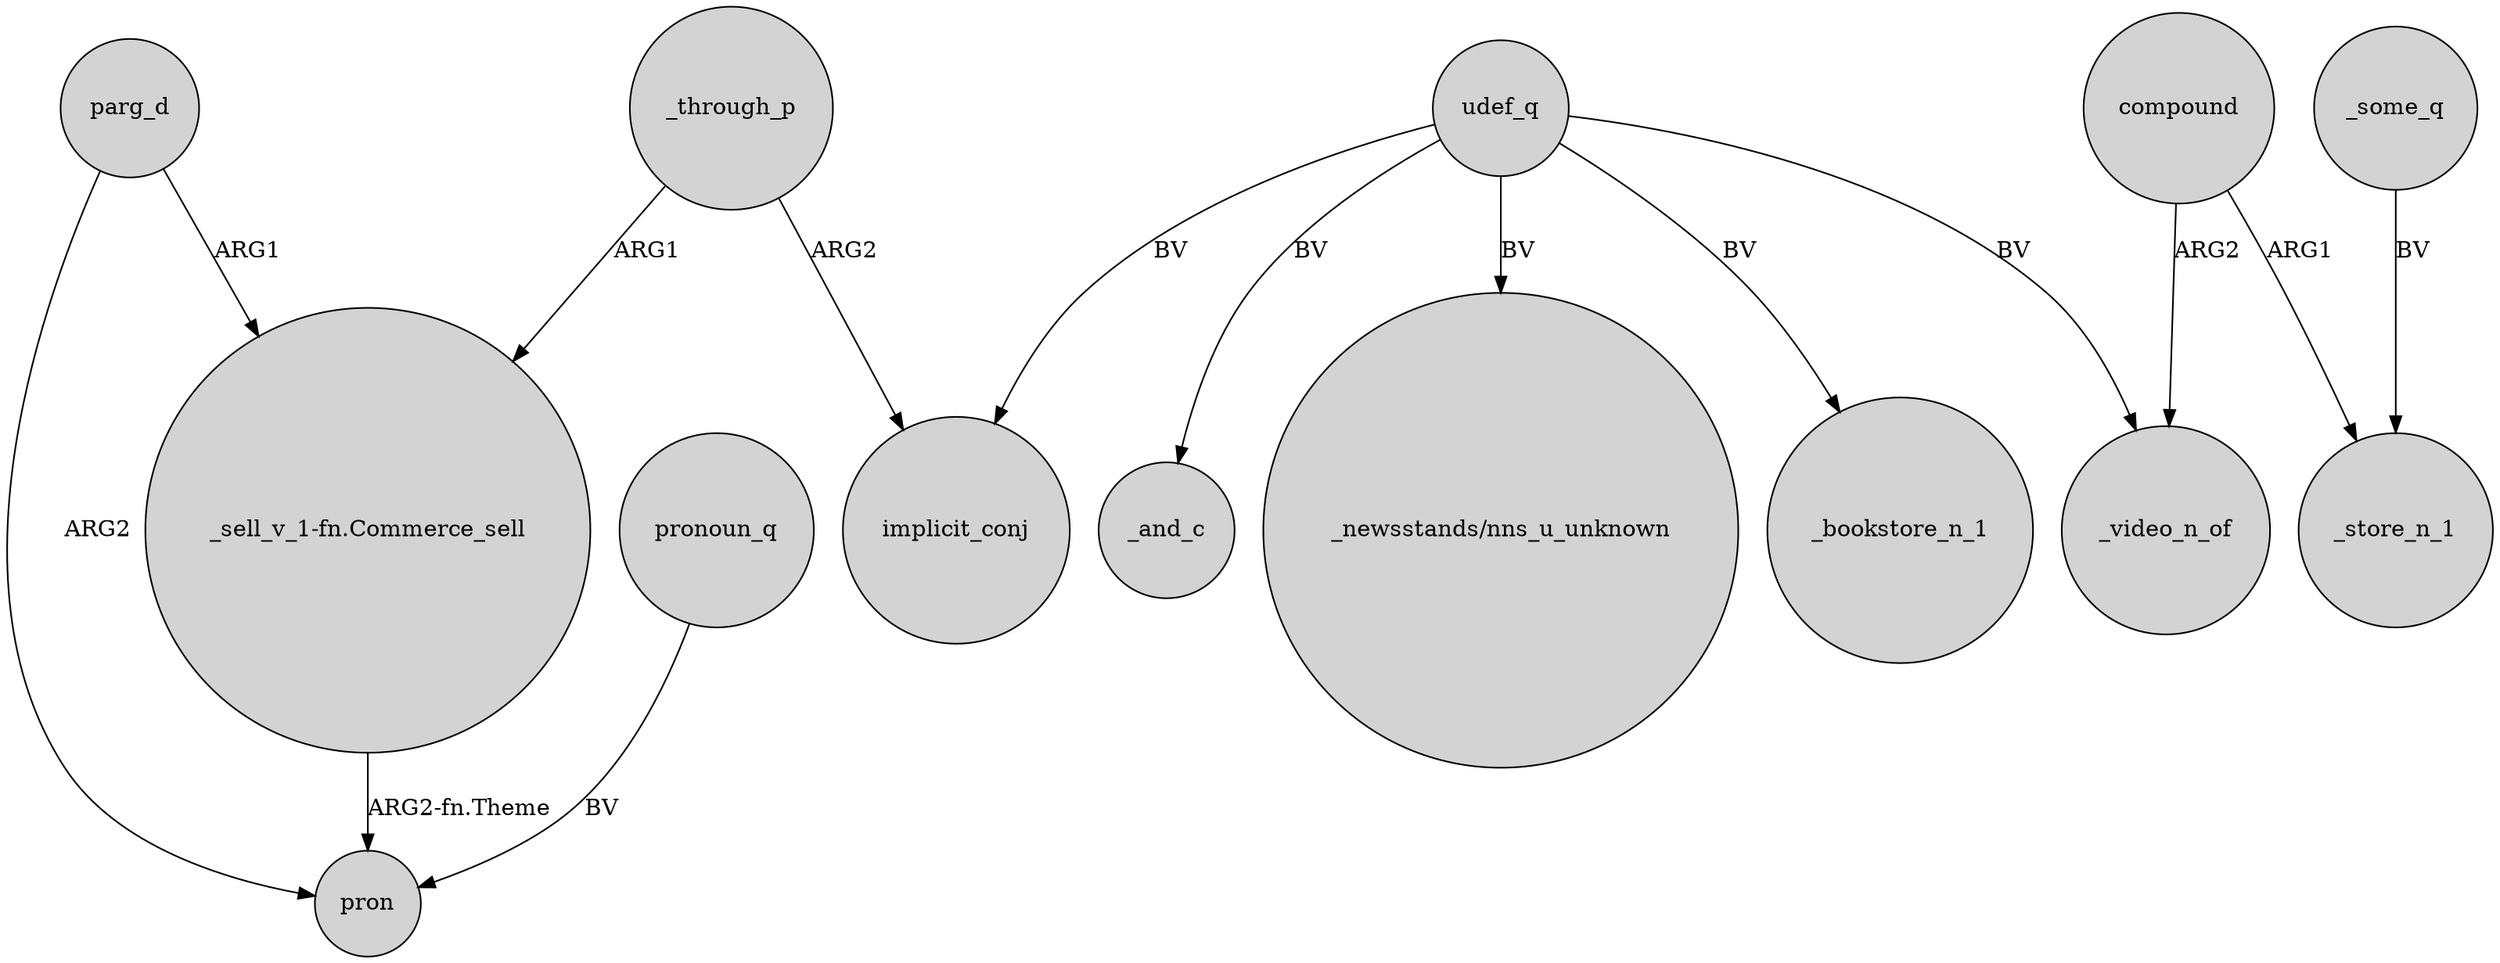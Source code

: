 digraph {
	node [shape=circle style=filled]
	_through_p -> "_sell_v_1-fn.Commerce_sell" [label=ARG1]
	parg_d -> "_sell_v_1-fn.Commerce_sell" [label=ARG1]
	udef_q -> _bookstore_n_1 [label=BV]
	_through_p -> implicit_conj [label=ARG2]
	"_sell_v_1-fn.Commerce_sell" -> pron [label="ARG2-fn.Theme"]
	compound -> _store_n_1 [label=ARG1]
	udef_q -> implicit_conj [label=BV]
	udef_q -> _video_n_of [label=BV]
	udef_q -> _and_c [label=BV]
	_some_q -> _store_n_1 [label=BV]
	parg_d -> pron [label=ARG2]
	compound -> _video_n_of [label=ARG2]
	udef_q -> "_newsstands/nns_u_unknown" [label=BV]
	pronoun_q -> pron [label=BV]
}
